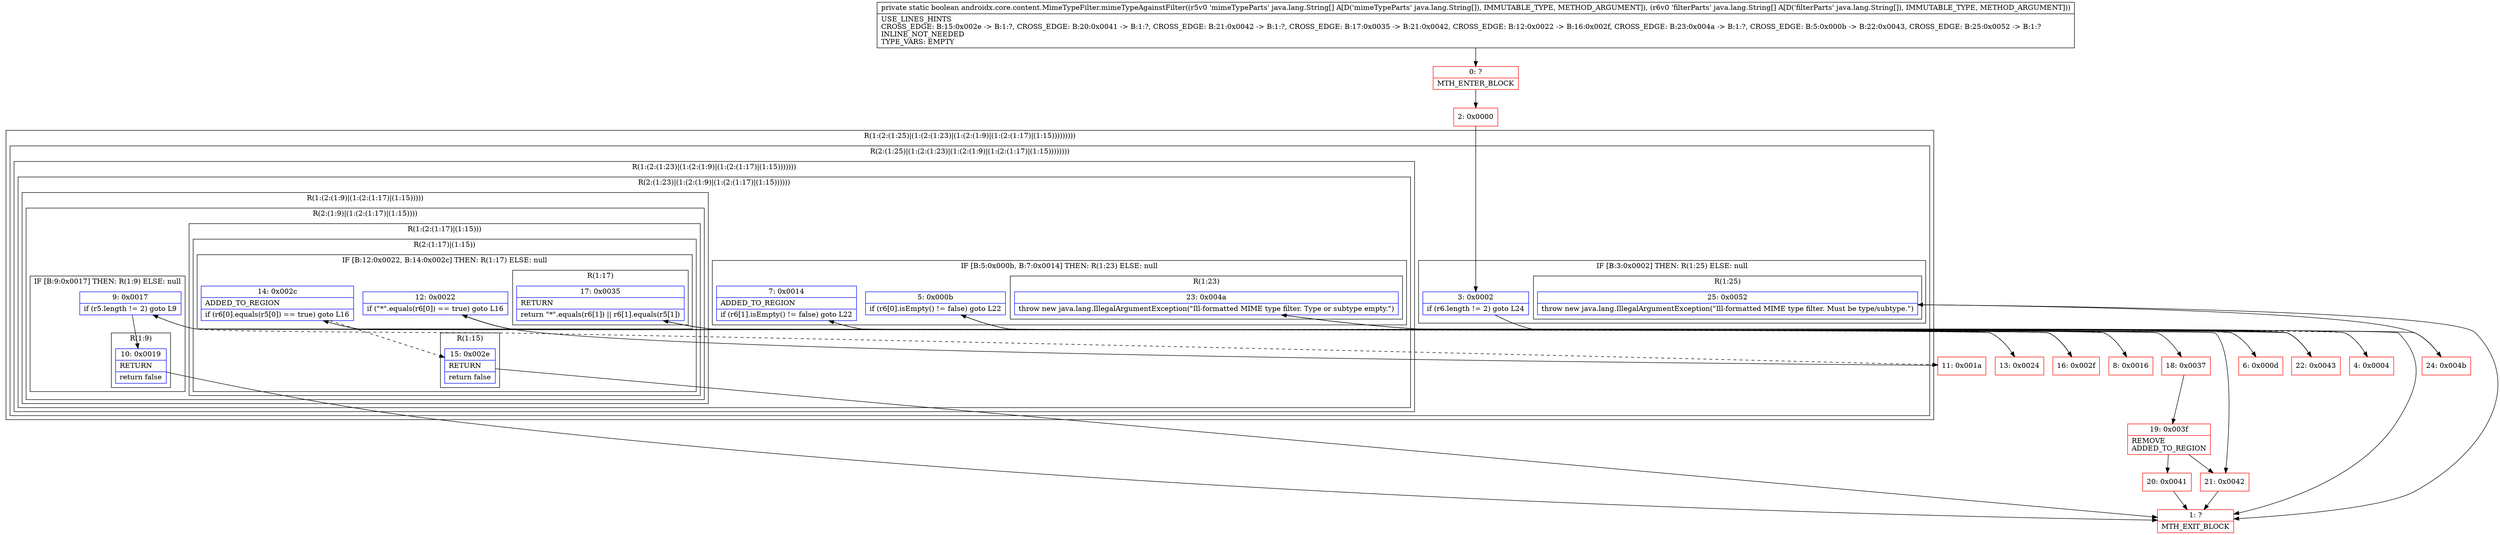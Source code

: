 digraph "CFG forandroidx.core.content.MimeTypeFilter.mimeTypeAgainstFilter([Ljava\/lang\/String;[Ljava\/lang\/String;)Z" {
subgraph cluster_Region_893695809 {
label = "R(1:(2:(1:25)|(1:(2:(1:23)|(1:(2:(1:9)|(1:(2:(1:17)|(1:15)))))))))";
node [shape=record,color=blue];
subgraph cluster_Region_1386389372 {
label = "R(2:(1:25)|(1:(2:(1:23)|(1:(2:(1:9)|(1:(2:(1:17)|(1:15))))))))";
node [shape=record,color=blue];
subgraph cluster_IfRegion_1637349606 {
label = "IF [B:3:0x0002] THEN: R(1:25) ELSE: null";
node [shape=record,color=blue];
Node_3 [shape=record,label="{3\:\ 0x0002|if (r6.length != 2) goto L24\l}"];
subgraph cluster_Region_347591569 {
label = "R(1:25)";
node [shape=record,color=blue];
Node_25 [shape=record,label="{25\:\ 0x0052|throw new java.lang.IllegalArgumentException(\"Ill\-formatted MIME type filter. Must be type\/subtype.\")\l}"];
}
}
subgraph cluster_Region_81363193 {
label = "R(1:(2:(1:23)|(1:(2:(1:9)|(1:(2:(1:17)|(1:15)))))))";
node [shape=record,color=blue];
subgraph cluster_Region_1120314977 {
label = "R(2:(1:23)|(1:(2:(1:9)|(1:(2:(1:17)|(1:15))))))";
node [shape=record,color=blue];
subgraph cluster_IfRegion_482883095 {
label = "IF [B:5:0x000b, B:7:0x0014] THEN: R(1:23) ELSE: null";
node [shape=record,color=blue];
Node_5 [shape=record,label="{5\:\ 0x000b|if (r6[0].isEmpty() != false) goto L22\l}"];
Node_7 [shape=record,label="{7\:\ 0x0014|ADDED_TO_REGION\l|if (r6[1].isEmpty() != false) goto L22\l}"];
subgraph cluster_Region_919160132 {
label = "R(1:23)";
node [shape=record,color=blue];
Node_23 [shape=record,label="{23\:\ 0x004a|throw new java.lang.IllegalArgumentException(\"Ill\-formatted MIME type filter. Type or subtype empty.\")\l}"];
}
}
subgraph cluster_Region_2128598316 {
label = "R(1:(2:(1:9)|(1:(2:(1:17)|(1:15)))))";
node [shape=record,color=blue];
subgraph cluster_Region_157126968 {
label = "R(2:(1:9)|(1:(2:(1:17)|(1:15))))";
node [shape=record,color=blue];
subgraph cluster_IfRegion_1417180810 {
label = "IF [B:9:0x0017] THEN: R(1:9) ELSE: null";
node [shape=record,color=blue];
Node_9 [shape=record,label="{9\:\ 0x0017|if (r5.length != 2) goto L9\l}"];
subgraph cluster_Region_686287396 {
label = "R(1:9)";
node [shape=record,color=blue];
Node_10 [shape=record,label="{10\:\ 0x0019|RETURN\l|return false\l}"];
}
}
subgraph cluster_Region_680606881 {
label = "R(1:(2:(1:17)|(1:15)))";
node [shape=record,color=blue];
subgraph cluster_Region_1293987034 {
label = "R(2:(1:17)|(1:15))";
node [shape=record,color=blue];
subgraph cluster_IfRegion_1526423506 {
label = "IF [B:12:0x0022, B:14:0x002c] THEN: R(1:17) ELSE: null";
node [shape=record,color=blue];
Node_12 [shape=record,label="{12\:\ 0x0022|if (\"*\".equals(r6[0]) == true) goto L16\l}"];
Node_14 [shape=record,label="{14\:\ 0x002c|ADDED_TO_REGION\l|if (r6[0].equals(r5[0]) == true) goto L16\l}"];
subgraph cluster_Region_1306146915 {
label = "R(1:17)";
node [shape=record,color=blue];
Node_17 [shape=record,label="{17\:\ 0x0035|RETURN\l|return \"*\".equals(r6[1]) \|\| r6[1].equals(r5[1])\l}"];
}
}
subgraph cluster_Region_1821339981 {
label = "R(1:15)";
node [shape=record,color=blue];
Node_15 [shape=record,label="{15\:\ 0x002e|RETURN\l|return false\l}"];
}
}
}
}
}
}
}
}
}
Node_0 [shape=record,color=red,label="{0\:\ ?|MTH_ENTER_BLOCK\l}"];
Node_2 [shape=record,color=red,label="{2\:\ 0x0000}"];
Node_4 [shape=record,color=red,label="{4\:\ 0x0004}"];
Node_6 [shape=record,color=red,label="{6\:\ 0x000d}"];
Node_8 [shape=record,color=red,label="{8\:\ 0x0016}"];
Node_1 [shape=record,color=red,label="{1\:\ ?|MTH_EXIT_BLOCK\l}"];
Node_11 [shape=record,color=red,label="{11\:\ 0x001a}"];
Node_13 [shape=record,color=red,label="{13\:\ 0x0024}"];
Node_16 [shape=record,color=red,label="{16\:\ 0x002f}"];
Node_18 [shape=record,color=red,label="{18\:\ 0x0037}"];
Node_19 [shape=record,color=red,label="{19\:\ 0x003f|REMOVE\lADDED_TO_REGION\l}"];
Node_20 [shape=record,color=red,label="{20\:\ 0x0041}"];
Node_21 [shape=record,color=red,label="{21\:\ 0x0042}"];
Node_22 [shape=record,color=red,label="{22\:\ 0x0043}"];
Node_24 [shape=record,color=red,label="{24\:\ 0x004b}"];
MethodNode[shape=record,label="{private static boolean androidx.core.content.MimeTypeFilter.mimeTypeAgainstFilter((r5v0 'mimeTypeParts' java.lang.String[] A[D('mimeTypeParts' java.lang.String[]), IMMUTABLE_TYPE, METHOD_ARGUMENT]), (r6v0 'filterParts' java.lang.String[] A[D('filterParts' java.lang.String[]), IMMUTABLE_TYPE, METHOD_ARGUMENT]))  | USE_LINES_HINTS\lCROSS_EDGE: B:15:0x002e \-\> B:1:?, CROSS_EDGE: B:20:0x0041 \-\> B:1:?, CROSS_EDGE: B:21:0x0042 \-\> B:1:?, CROSS_EDGE: B:17:0x0035 \-\> B:21:0x0042, CROSS_EDGE: B:12:0x0022 \-\> B:16:0x002f, CROSS_EDGE: B:23:0x004a \-\> B:1:?, CROSS_EDGE: B:5:0x000b \-\> B:22:0x0043, CROSS_EDGE: B:25:0x0052 \-\> B:1:?\lINLINE_NOT_NEEDED\lTYPE_VARS: EMPTY\l}"];
MethodNode -> Node_0;Node_3 -> Node_4[style=dashed];
Node_3 -> Node_24;
Node_25 -> Node_1;
Node_5 -> Node_6[style=dashed];
Node_5 -> Node_22;
Node_7 -> Node_8[style=dashed];
Node_7 -> Node_22;
Node_23 -> Node_1;
Node_9 -> Node_10;
Node_9 -> Node_11[style=dashed];
Node_10 -> Node_1;
Node_12 -> Node_13[style=dashed];
Node_12 -> Node_16;
Node_14 -> Node_15[style=dashed];
Node_14 -> Node_16;
Node_17 -> Node_18;
Node_17 -> Node_21;
Node_15 -> Node_1;
Node_0 -> Node_2;
Node_2 -> Node_3;
Node_4 -> Node_5;
Node_6 -> Node_7;
Node_8 -> Node_9;
Node_11 -> Node_12;
Node_13 -> Node_14;
Node_16 -> Node_17;
Node_18 -> Node_19;
Node_19 -> Node_20;
Node_19 -> Node_21;
Node_20 -> Node_1;
Node_21 -> Node_1;
Node_22 -> Node_23;
Node_24 -> Node_25;
}

